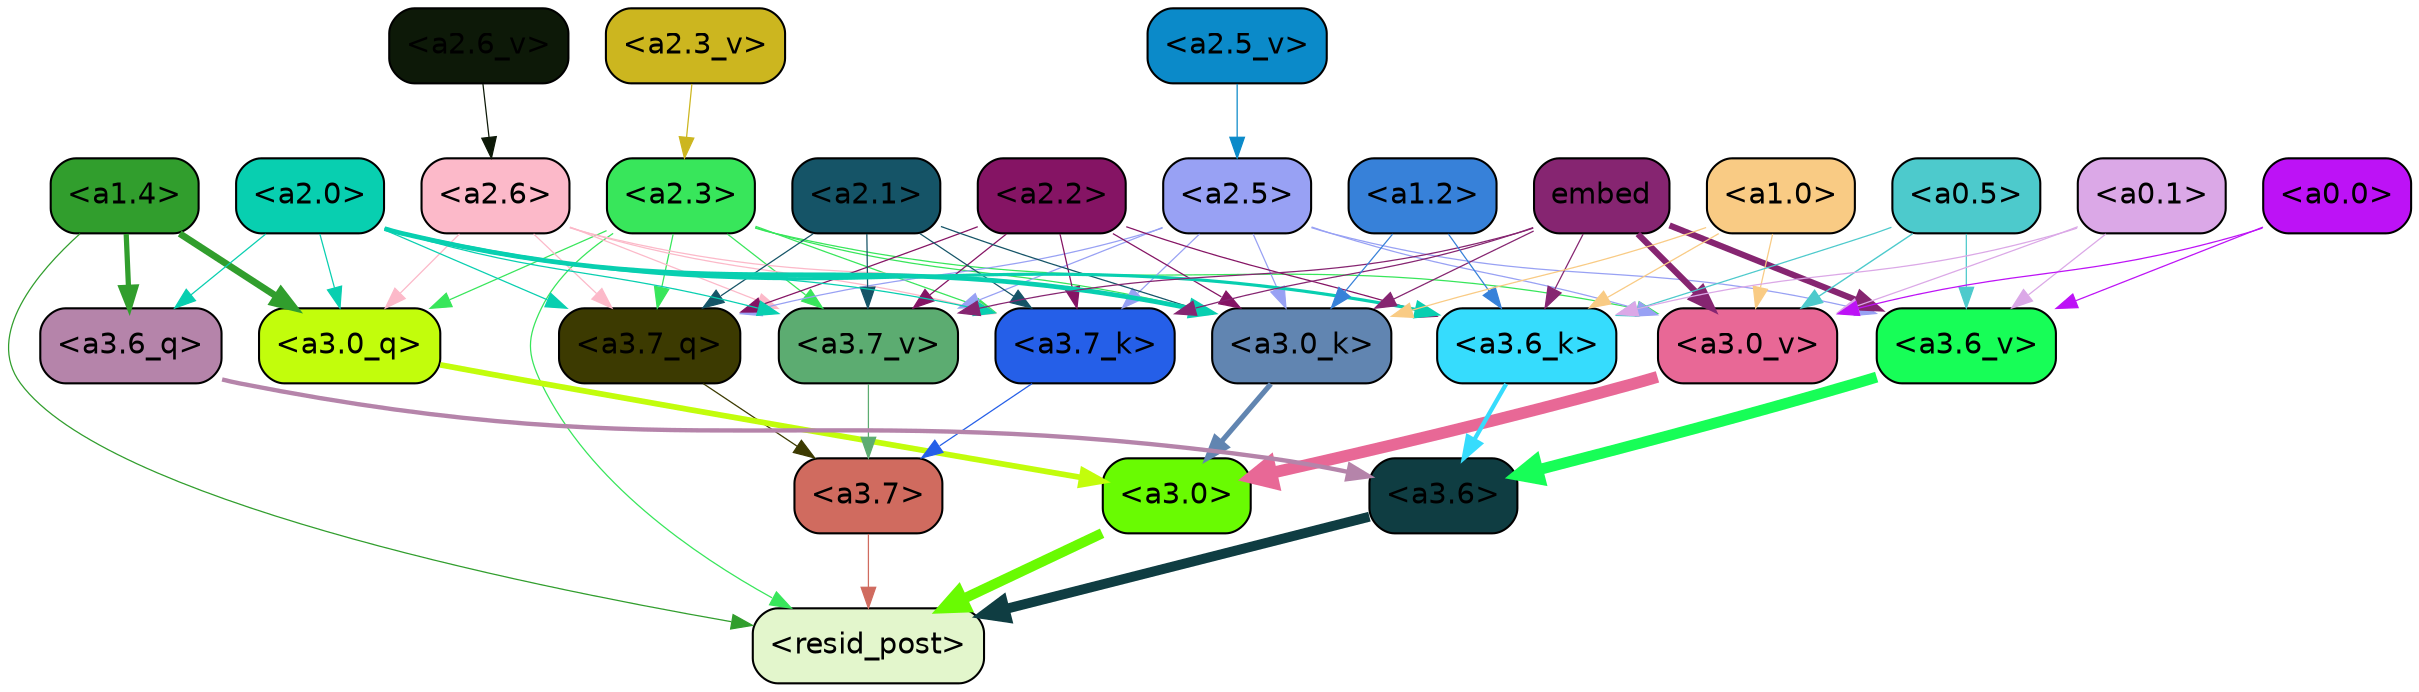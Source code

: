 strict digraph "" {
	graph [bgcolor=transparent,
		layout=dot,
		overlap=false,
		splines=true
	];
	"<a3.7>"	[color=black,
		fillcolor="#d06b5f",
		fontname=Helvetica,
		shape=box,
		style="filled, rounded"];
	"<resid_post>"	[color=black,
		fillcolor="#e3f6cc",
		fontname=Helvetica,
		shape=box,
		style="filled, rounded"];
	"<a3.7>" -> "<resid_post>"	[color="#d06b5f",
		penwidth=0.6];
	"<a3.6>"	[color=black,
		fillcolor="#0f3d42",
		fontname=Helvetica,
		shape=box,
		style="filled, rounded"];
	"<a3.6>" -> "<resid_post>"	[color="#0f3d42",
		penwidth=4.753257989883423];
	"<a3.0>"	[color=black,
		fillcolor="#69fb02",
		fontname=Helvetica,
		shape=box,
		style="filled, rounded"];
	"<a3.0>" -> "<resid_post>"	[color="#69fb02",
		penwidth=4.90053927898407];
	"<a2.3>"	[color=black,
		fillcolor="#38e65b",
		fontname=Helvetica,
		shape=box,
		style="filled, rounded"];
	"<a2.3>" -> "<resid_post>"	[color="#38e65b",
		penwidth=0.6];
	"<a3.7_q>"	[color=black,
		fillcolor="#3c3a01",
		fontname=Helvetica,
		shape=box,
		style="filled, rounded"];
	"<a2.3>" -> "<a3.7_q>"	[color="#38e65b",
		penwidth=0.6];
	"<a3.0_q>"	[color=black,
		fillcolor="#c2fd0c",
		fontname=Helvetica,
		shape=box,
		style="filled, rounded"];
	"<a2.3>" -> "<a3.0_q>"	[color="#38e65b",
		penwidth=0.6];
	"<a3.7_k>"	[color=black,
		fillcolor="#255fe8",
		fontname=Helvetica,
		shape=box,
		style="filled, rounded"];
	"<a2.3>" -> "<a3.7_k>"	[color="#38e65b",
		penwidth=0.6];
	"<a3.0_k>"	[color=black,
		fillcolor="#6185b1",
		fontname=Helvetica,
		shape=box,
		style="filled, rounded"];
	"<a2.3>" -> "<a3.0_k>"	[color="#38e65b",
		penwidth=0.6];
	"<a3.7_v>"	[color=black,
		fillcolor="#5cac71",
		fontname=Helvetica,
		shape=box,
		style="filled, rounded"];
	"<a2.3>" -> "<a3.7_v>"	[color="#38e65b",
		penwidth=0.6];
	"<a3.0_v>"	[color=black,
		fillcolor="#e86896",
		fontname=Helvetica,
		shape=box,
		style="filled, rounded"];
	"<a2.3>" -> "<a3.0_v>"	[color="#38e65b",
		penwidth=0.6];
	"<a1.4>"	[color=black,
		fillcolor="#319e2d",
		fontname=Helvetica,
		shape=box,
		style="filled, rounded"];
	"<a1.4>" -> "<resid_post>"	[color="#319e2d",
		penwidth=0.6];
	"<a3.6_q>"	[color=black,
		fillcolor="#b584aa",
		fontname=Helvetica,
		shape=box,
		style="filled, rounded"];
	"<a1.4>" -> "<a3.6_q>"	[color="#319e2d",
		penwidth=2.5149343013763428];
	"<a1.4>" -> "<a3.0_q>"	[color="#319e2d",
		penwidth=3.2760138511657715];
	"<a3.7_q>" -> "<a3.7>"	[color="#3c3a01",
		penwidth=0.6];
	"<a3.6_q>" -> "<a3.6>"	[color="#b584aa",
		penwidth=2.091020345687866];
	"<a3.0_q>" -> "<a3.0>"	[color="#c2fd0c",
		penwidth=2.7421876192092896];
	"<a3.7_k>" -> "<a3.7>"	[color="#255fe8",
		penwidth=0.6];
	"<a3.6_k>"	[color=black,
		fillcolor="#36dcfd",
		fontname=Helvetica,
		shape=box,
		style="filled, rounded"];
	"<a3.6_k>" -> "<a3.6>"	[color="#36dcfd",
		penwidth=2.048597991466522];
	"<a3.0_k>" -> "<a3.0>"	[color="#6185b1",
		penwidth=2.476402521133423];
	"<a3.7_v>" -> "<a3.7>"	[color="#5cac71",
		penwidth=0.6];
	"<a3.6_v>"	[color=black,
		fillcolor="#17fe57",
		fontname=Helvetica,
		shape=box,
		style="filled, rounded"];
	"<a3.6_v>" -> "<a3.6>"	[color="#17fe57",
		penwidth=5.2550448179244995];
	"<a3.0_v>" -> "<a3.0>"	[color="#e86896",
		penwidth=5.652270674705505];
	"<a2.6>"	[color=black,
		fillcolor="#fcb9c9",
		fontname=Helvetica,
		shape=box,
		style="filled, rounded"];
	"<a2.6>" -> "<a3.7_q>"	[color="#fcb9c9",
		penwidth=0.6];
	"<a2.6>" -> "<a3.0_q>"	[color="#fcb9c9",
		penwidth=0.6];
	"<a2.6>" -> "<a3.7_k>"	[color="#fcb9c9",
		penwidth=0.6];
	"<a2.6>" -> "<a3.0_k>"	[color="#fcb9c9",
		penwidth=0.6];
	"<a2.6>" -> "<a3.7_v>"	[color="#fcb9c9",
		penwidth=0.6];
	"<a2.5>"	[color=black,
		fillcolor="#98a1f4",
		fontname=Helvetica,
		shape=box,
		style="filled, rounded"];
	"<a2.5>" -> "<a3.7_q>"	[color="#98a1f4",
		penwidth=0.6];
	"<a2.5>" -> "<a3.7_k>"	[color="#98a1f4",
		penwidth=0.6];
	"<a2.5>" -> "<a3.0_k>"	[color="#98a1f4",
		penwidth=0.6];
	"<a2.5>" -> "<a3.7_v>"	[color="#98a1f4",
		penwidth=0.6];
	"<a2.5>" -> "<a3.6_v>"	[color="#98a1f4",
		penwidth=0.6];
	"<a2.5>" -> "<a3.0_v>"	[color="#98a1f4",
		penwidth=0.6];
	"<a2.2>"	[color=black,
		fillcolor="#851464",
		fontname=Helvetica,
		shape=box,
		style="filled, rounded"];
	"<a2.2>" -> "<a3.7_q>"	[color="#851464",
		penwidth=0.6];
	"<a2.2>" -> "<a3.7_k>"	[color="#851464",
		penwidth=0.6];
	"<a2.2>" -> "<a3.6_k>"	[color="#851464",
		penwidth=0.6];
	"<a2.2>" -> "<a3.0_k>"	[color="#851464",
		penwidth=0.6];
	"<a2.2>" -> "<a3.7_v>"	[color="#851464",
		penwidth=0.6];
	"<a2.1>"	[color=black,
		fillcolor="#155467",
		fontname=Helvetica,
		shape=box,
		style="filled, rounded"];
	"<a2.1>" -> "<a3.7_q>"	[color="#155467",
		penwidth=0.6];
	"<a2.1>" -> "<a3.7_k>"	[color="#155467",
		penwidth=0.6];
	"<a2.1>" -> "<a3.0_k>"	[color="#155467",
		penwidth=0.6];
	"<a2.1>" -> "<a3.7_v>"	[color="#155467",
		penwidth=0.6];
	"<a2.0>"	[color=black,
		fillcolor="#08cfb0",
		fontname=Helvetica,
		shape=box,
		style="filled, rounded"];
	"<a2.0>" -> "<a3.7_q>"	[color="#08cfb0",
		penwidth=0.6];
	"<a2.0>" -> "<a3.6_q>"	[color="#08cfb0",
		penwidth=0.6];
	"<a2.0>" -> "<a3.0_q>"	[color="#08cfb0",
		penwidth=0.6];
	"<a2.0>" -> "<a3.7_k>"	[color="#08cfb0",
		penwidth=0.6];
	"<a2.0>" -> "<a3.6_k>"	[color="#08cfb0",
		penwidth=1.5290023684501648];
	"<a2.0>" -> "<a3.0_k>"	[color="#08cfb0",
		penwidth=2.2635570764541626];
	"<a2.0>" -> "<a3.7_v>"	[color="#08cfb0",
		penwidth=0.6];
	embed	[color=black,
		fillcolor="#862571",
		fontname=Helvetica,
		shape=box,
		style="filled, rounded"];
	embed -> "<a3.7_k>"	[color="#862571",
		penwidth=0.6];
	embed -> "<a3.6_k>"	[color="#862571",
		penwidth=0.6];
	embed -> "<a3.0_k>"	[color="#862571",
		penwidth=0.6];
	embed -> "<a3.7_v>"	[color="#862571",
		penwidth=0.6];
	embed -> "<a3.6_v>"	[color="#862571",
		penwidth=2.9556376338005066];
	embed -> "<a3.0_v>"	[color="#862571",
		penwidth=2.972973108291626];
	"<a1.2>"	[color=black,
		fillcolor="#3781d9",
		fontname=Helvetica,
		shape=box,
		style="filled, rounded"];
	"<a1.2>" -> "<a3.6_k>"	[color="#3781d9",
		penwidth=0.6];
	"<a1.2>" -> "<a3.0_k>"	[color="#3781d9",
		penwidth=0.6];
	"<a1.0>"	[color=black,
		fillcolor="#f9cb84",
		fontname=Helvetica,
		shape=box,
		style="filled, rounded"];
	"<a1.0>" -> "<a3.6_k>"	[color="#f9cb84",
		penwidth=0.6];
	"<a1.0>" -> "<a3.0_k>"	[color="#f9cb84",
		penwidth=0.6];
	"<a1.0>" -> "<a3.0_v>"	[color="#f9cb84",
		penwidth=0.6];
	"<a0.5>"	[color=black,
		fillcolor="#4dcacc",
		fontname=Helvetica,
		shape=box,
		style="filled, rounded"];
	"<a0.5>" -> "<a3.6_k>"	[color="#4dcacc",
		penwidth=0.6];
	"<a0.5>" -> "<a3.6_v>"	[color="#4dcacc",
		penwidth=0.6];
	"<a0.5>" -> "<a3.0_v>"	[color="#4dcacc",
		penwidth=0.6790935099124908];
	"<a0.1>"	[color=black,
		fillcolor="#dba8e7",
		fontname=Helvetica,
		shape=box,
		style="filled, rounded"];
	"<a0.1>" -> "<a3.6_k>"	[color="#dba8e7",
		penwidth=0.6];
	"<a0.1>" -> "<a3.6_v>"	[color="#dba8e7",
		penwidth=0.6];
	"<a0.1>" -> "<a3.0_v>"	[color="#dba8e7",
		penwidth=0.6];
	"<a0.0>"	[color=black,
		fillcolor="#bd12f6",
		fontname=Helvetica,
		shape=box,
		style="filled, rounded"];
	"<a0.0>" -> "<a3.6_v>"	[color="#bd12f6",
		penwidth=0.6];
	"<a0.0>" -> "<a3.0_v>"	[color="#bd12f6",
		penwidth=0.6];
	"<a2.6_v>"	[color=black,
		fillcolor="#0d1908",
		fontname=Helvetica,
		shape=box,
		style="filled, rounded"];
	"<a2.6_v>" -> "<a2.6>"	[color="#0d1908",
		penwidth=0.6];
	"<a2.5_v>"	[color=black,
		fillcolor="#0b8ac9",
		fontname=Helvetica,
		shape=box,
		style="filled, rounded"];
	"<a2.5_v>" -> "<a2.5>"	[color="#0b8ac9",
		penwidth=0.6];
	"<a2.3_v>"	[color=black,
		fillcolor="#ccb61f",
		fontname=Helvetica,
		shape=box,
		style="filled, rounded"];
	"<a2.3_v>" -> "<a2.3>"	[color="#ccb61f",
		penwidth=0.6];
}
